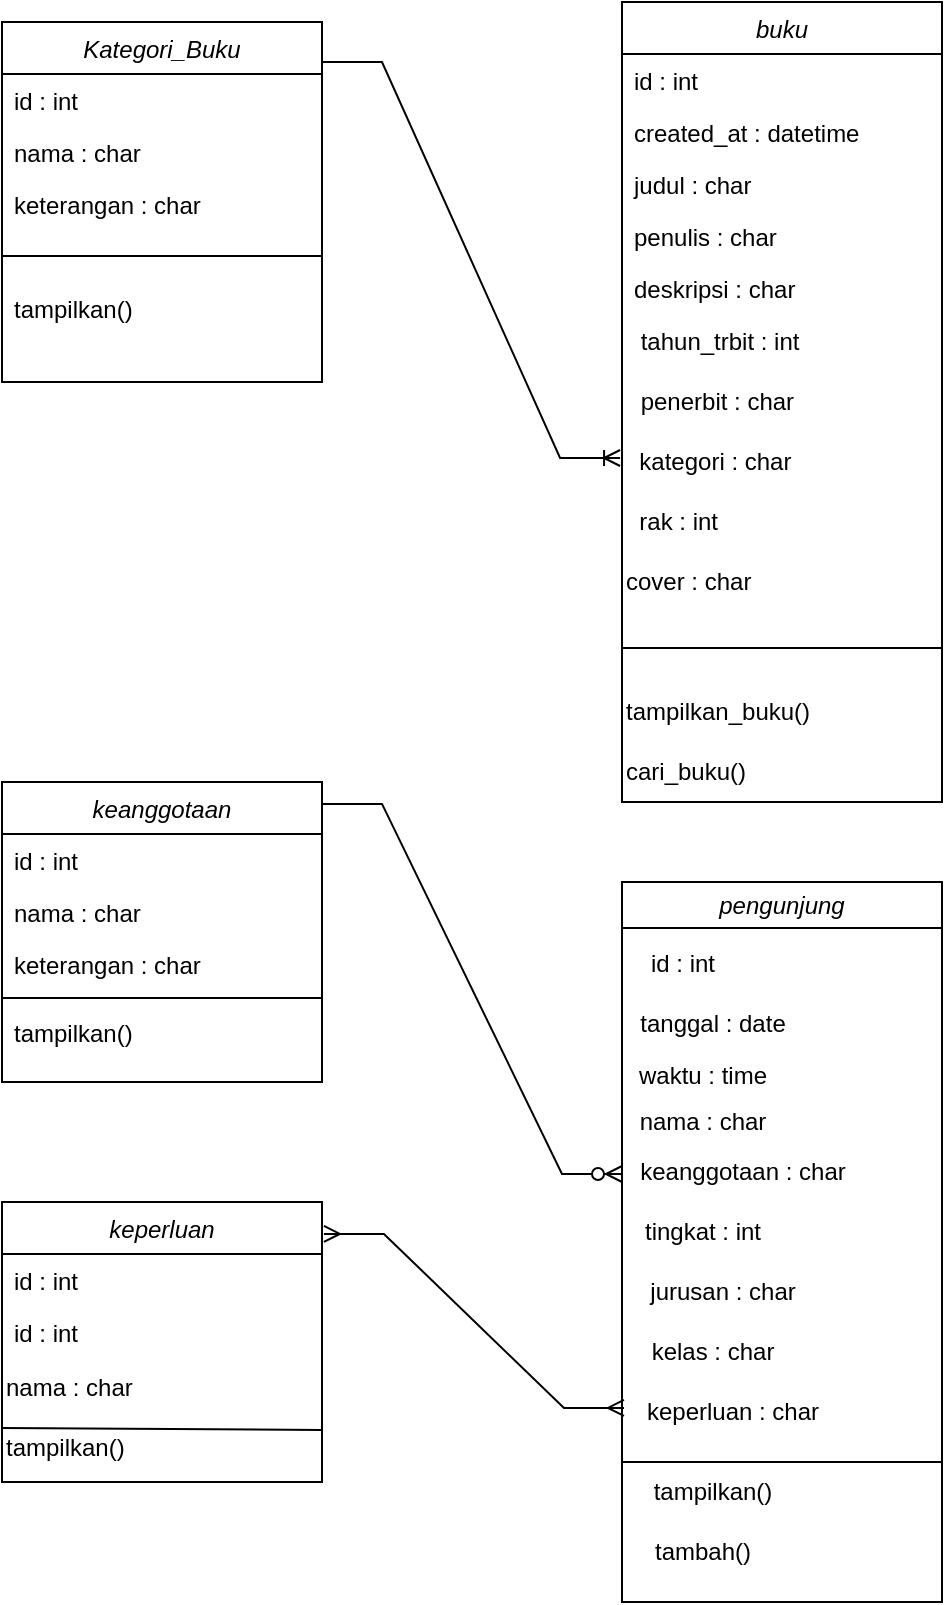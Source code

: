 <mxfile version="23.1.1" type="github">
  <diagram id="C5RBs43oDa-KdzZeNtuy" name="Page-1">
    <mxGraphModel dx="1434" dy="780" grid="1" gridSize="10" guides="1" tooltips="1" connect="1" arrows="1" fold="1" page="1" pageScale="1" pageWidth="827" pageHeight="1169" math="0" shadow="0">
      <root>
        <mxCell id="WIyWlLk6GJQsqaUBKTNV-0" />
        <mxCell id="WIyWlLk6GJQsqaUBKTNV-1" parent="WIyWlLk6GJQsqaUBKTNV-0" />
        <mxCell id="zkfFHV4jXpPFQw0GAbJ--0" value="Kategori_Buku" style="swimlane;fontStyle=2;align=center;verticalAlign=top;childLayout=stackLayout;horizontal=1;startSize=26;horizontalStack=0;resizeParent=1;resizeLast=0;collapsible=1;marginBottom=0;rounded=0;shadow=0;strokeWidth=1;" parent="WIyWlLk6GJQsqaUBKTNV-1" vertex="1">
          <mxGeometry x="200" y="90" width="160" height="180" as="geometry">
            <mxRectangle x="230" y="140" width="160" height="26" as="alternateBounds" />
          </mxGeometry>
        </mxCell>
        <mxCell id="zkfFHV4jXpPFQw0GAbJ--1" value="id : int" style="text;align=left;verticalAlign=top;spacingLeft=4;spacingRight=4;overflow=hidden;rotatable=0;points=[[0,0.5],[1,0.5]];portConstraint=eastwest;" parent="zkfFHV4jXpPFQw0GAbJ--0" vertex="1">
          <mxGeometry y="26" width="160" height="26" as="geometry" />
        </mxCell>
        <mxCell id="zkfFHV4jXpPFQw0GAbJ--2" value="nama : char" style="text;align=left;verticalAlign=top;spacingLeft=4;spacingRight=4;overflow=hidden;rotatable=0;points=[[0,0.5],[1,0.5]];portConstraint=eastwest;rounded=0;shadow=0;html=0;" parent="zkfFHV4jXpPFQw0GAbJ--0" vertex="1">
          <mxGeometry y="52" width="160" height="26" as="geometry" />
        </mxCell>
        <mxCell id="zkfFHV4jXpPFQw0GAbJ--3" value="keterangan : char" style="text;align=left;verticalAlign=top;spacingLeft=4;spacingRight=4;overflow=hidden;rotatable=0;points=[[0,0.5],[1,0.5]];portConstraint=eastwest;rounded=0;shadow=0;html=0;" parent="zkfFHV4jXpPFQw0GAbJ--0" vertex="1">
          <mxGeometry y="78" width="160" height="26" as="geometry" />
        </mxCell>
        <mxCell id="zkfFHV4jXpPFQw0GAbJ--4" value="" style="line;html=1;strokeWidth=1;align=left;verticalAlign=middle;spacingTop=-1;spacingLeft=3;spacingRight=3;rotatable=0;labelPosition=right;points=[];portConstraint=eastwest;" parent="zkfFHV4jXpPFQw0GAbJ--0" vertex="1">
          <mxGeometry y="104" width="160" height="26" as="geometry" />
        </mxCell>
        <mxCell id="zkfFHV4jXpPFQw0GAbJ--5" value="tampilkan()" style="text;align=left;verticalAlign=top;spacingLeft=4;spacingRight=4;overflow=hidden;rotatable=0;points=[[0,0.5],[1,0.5]];portConstraint=eastwest;" parent="zkfFHV4jXpPFQw0GAbJ--0" vertex="1">
          <mxGeometry y="130" width="160" height="48" as="geometry" />
        </mxCell>
        <mxCell id="zkfFHV4jXpPFQw0GAbJ--6" value="keanggotaan" style="swimlane;fontStyle=2;align=center;verticalAlign=top;childLayout=stackLayout;horizontal=1;startSize=26;horizontalStack=0;resizeParent=1;resizeLast=0;collapsible=1;marginBottom=0;rounded=0;shadow=0;strokeWidth=1;" parent="WIyWlLk6GJQsqaUBKTNV-1" vertex="1">
          <mxGeometry x="200" y="470" width="160" height="150" as="geometry">
            <mxRectangle x="120" y="280" width="160" height="26" as="alternateBounds" />
          </mxGeometry>
        </mxCell>
        <mxCell id="zkfFHV4jXpPFQw0GAbJ--7" value="id : int" style="text;align=left;verticalAlign=top;spacingLeft=4;spacingRight=4;overflow=hidden;rotatable=0;points=[[0,0.5],[1,0.5]];portConstraint=eastwest;" parent="zkfFHV4jXpPFQw0GAbJ--6" vertex="1">
          <mxGeometry y="26" width="160" height="26" as="geometry" />
        </mxCell>
        <mxCell id="zkfFHV4jXpPFQw0GAbJ--8" value="nama : char" style="text;align=left;verticalAlign=top;spacingLeft=4;spacingRight=4;overflow=hidden;rotatable=0;points=[[0,0.5],[1,0.5]];portConstraint=eastwest;rounded=0;shadow=0;html=0;" parent="zkfFHV4jXpPFQw0GAbJ--6" vertex="1">
          <mxGeometry y="52" width="160" height="26" as="geometry" />
        </mxCell>
        <mxCell id="zkfFHV4jXpPFQw0GAbJ--10" value="keterangan : char" style="text;align=left;verticalAlign=top;spacingLeft=4;spacingRight=4;overflow=hidden;rotatable=0;points=[[0,0.5],[1,0.5]];portConstraint=eastwest;fontStyle=0" parent="zkfFHV4jXpPFQw0GAbJ--6" vertex="1">
          <mxGeometry y="78" width="160" height="26" as="geometry" />
        </mxCell>
        <mxCell id="zkfFHV4jXpPFQw0GAbJ--9" value="" style="line;html=1;strokeWidth=1;align=left;verticalAlign=middle;spacingTop=-1;spacingLeft=3;spacingRight=3;rotatable=0;labelPosition=right;points=[];portConstraint=eastwest;" parent="zkfFHV4jXpPFQw0GAbJ--6" vertex="1">
          <mxGeometry y="104" width="160" height="8" as="geometry" />
        </mxCell>
        <mxCell id="zkfFHV4jXpPFQw0GAbJ--11" value="tampilkan()" style="text;align=left;verticalAlign=top;spacingLeft=4;spacingRight=4;overflow=hidden;rotatable=0;points=[[0,0.5],[1,0.5]];portConstraint=eastwest;" parent="zkfFHV4jXpPFQw0GAbJ--6" vertex="1">
          <mxGeometry y="112" width="160" height="26" as="geometry" />
        </mxCell>
        <mxCell id="zkfFHV4jXpPFQw0GAbJ--13" value="keperluan" style="swimlane;fontStyle=2;align=center;verticalAlign=top;childLayout=stackLayout;horizontal=1;startSize=26;horizontalStack=0;resizeParent=1;resizeLast=0;collapsible=1;marginBottom=0;rounded=0;shadow=0;strokeWidth=1;" parent="WIyWlLk6GJQsqaUBKTNV-1" vertex="1">
          <mxGeometry x="200" y="680" width="160" height="140" as="geometry">
            <mxRectangle x="340" y="380" width="170" height="26" as="alternateBounds" />
          </mxGeometry>
        </mxCell>
        <mxCell id="zkfFHV4jXpPFQw0GAbJ--14" value="id : int" style="text;align=left;verticalAlign=top;spacingLeft=4;spacingRight=4;overflow=hidden;rotatable=0;points=[[0,0.5],[1,0.5]];portConstraint=eastwest;" parent="zkfFHV4jXpPFQw0GAbJ--13" vertex="1">
          <mxGeometry y="26" width="160" height="26" as="geometry" />
        </mxCell>
        <mxCell id="Y80V59HYjiSScWybbp4S-34" value="id : int" style="text;align=left;verticalAlign=top;spacingLeft=4;spacingRight=4;overflow=hidden;rotatable=0;points=[[0,0.5],[1,0.5]];portConstraint=eastwest;" vertex="1" parent="zkfFHV4jXpPFQw0GAbJ--13">
          <mxGeometry y="52" width="160" height="26" as="geometry" />
        </mxCell>
        <mxCell id="Y80V59HYjiSScWybbp4S-10" value="nama : char" style="text;html=1;align=left;verticalAlign=middle;resizable=0;points=[];autosize=1;strokeColor=none;fillColor=none;" vertex="1" parent="zkfFHV4jXpPFQw0GAbJ--13">
          <mxGeometry y="78" width="160" height="30" as="geometry" />
        </mxCell>
        <mxCell id="Y80V59HYjiSScWybbp4S-11" value="" style="endArrow=none;html=1;rounded=0;entryX=0.988;entryY=1.2;entryDx=0;entryDy=0;entryPerimeter=0;exitX=-0.012;exitY=0.167;exitDx=0;exitDy=0;exitPerimeter=0;" edge="1" parent="zkfFHV4jXpPFQw0GAbJ--13">
          <mxGeometry width="50" height="50" relative="1" as="geometry">
            <mxPoint x="-7.283e-14" y="113.01" as="sourcePoint" />
            <mxPoint x="160.0" y="114" as="targetPoint" />
          </mxGeometry>
        </mxCell>
        <mxCell id="Y80V59HYjiSScWybbp4S-12" value="tampilkan()" style="text;html=1;align=left;verticalAlign=middle;resizable=0;points=[];autosize=1;strokeColor=none;fillColor=none;" vertex="1" parent="zkfFHV4jXpPFQw0GAbJ--13">
          <mxGeometry y="108" width="160" height="30" as="geometry" />
        </mxCell>
        <mxCell id="zkfFHV4jXpPFQw0GAbJ--17" value="buku" style="swimlane;fontStyle=2;align=center;verticalAlign=top;childLayout=stackLayout;horizontal=1;startSize=26;horizontalStack=0;resizeParent=1;resizeLast=0;collapsible=1;marginBottom=0;rounded=0;shadow=0;strokeWidth=1;" parent="WIyWlLk6GJQsqaUBKTNV-1" vertex="1">
          <mxGeometry x="510" y="80" width="160" height="400" as="geometry">
            <mxRectangle x="550" y="140" width="160" height="26" as="alternateBounds" />
          </mxGeometry>
        </mxCell>
        <mxCell id="zkfFHV4jXpPFQw0GAbJ--18" value="id : int" style="text;align=left;verticalAlign=top;spacingLeft=4;spacingRight=4;overflow=hidden;rotatable=0;points=[[0,0.5],[1,0.5]];portConstraint=eastwest;" parent="zkfFHV4jXpPFQw0GAbJ--17" vertex="1">
          <mxGeometry y="26" width="160" height="26" as="geometry" />
        </mxCell>
        <mxCell id="zkfFHV4jXpPFQw0GAbJ--19" value="created_at : datetime" style="text;align=left;verticalAlign=top;spacingLeft=4;spacingRight=4;overflow=hidden;rotatable=0;points=[[0,0.5],[1,0.5]];portConstraint=eastwest;rounded=0;shadow=0;html=0;" parent="zkfFHV4jXpPFQw0GAbJ--17" vertex="1">
          <mxGeometry y="52" width="160" height="26" as="geometry" />
        </mxCell>
        <mxCell id="zkfFHV4jXpPFQw0GAbJ--20" value="judul : char" style="text;align=left;verticalAlign=top;spacingLeft=4;spacingRight=4;overflow=hidden;rotatable=0;points=[[0,0.5],[1,0.5]];portConstraint=eastwest;rounded=0;shadow=0;html=0;" parent="zkfFHV4jXpPFQw0GAbJ--17" vertex="1">
          <mxGeometry y="78" width="160" height="26" as="geometry" />
        </mxCell>
        <mxCell id="zkfFHV4jXpPFQw0GAbJ--21" value="penulis : char" style="text;align=left;verticalAlign=top;spacingLeft=4;spacingRight=4;overflow=hidden;rotatable=0;points=[[0,0.5],[1,0.5]];portConstraint=eastwest;rounded=0;shadow=0;html=0;" parent="zkfFHV4jXpPFQw0GAbJ--17" vertex="1">
          <mxGeometry y="104" width="160" height="26" as="geometry" />
        </mxCell>
        <mxCell id="zkfFHV4jXpPFQw0GAbJ--22" value="deskripsi : char" style="text;align=left;verticalAlign=top;spacingLeft=4;spacingRight=4;overflow=hidden;rotatable=0;points=[[0,0.5],[1,0.5]];portConstraint=eastwest;rounded=0;shadow=0;html=0;" parent="zkfFHV4jXpPFQw0GAbJ--17" vertex="1">
          <mxGeometry y="130" width="160" height="26" as="geometry" />
        </mxCell>
        <mxCell id="Y80V59HYjiSScWybbp4S-1" value=" tahun_trbit : int" style="text;align=left;verticalAlign=top;resizable=0;points=[];autosize=1;strokeColor=none;fillColor=none;spacingLeft=4;" vertex="1" parent="zkfFHV4jXpPFQw0GAbJ--17">
          <mxGeometry y="156" width="160" height="30" as="geometry" />
        </mxCell>
        <mxCell id="Y80V59HYjiSScWybbp4S-2" value=" penerbit : char" style="text;align=left;verticalAlign=top;resizable=0;points=[];autosize=1;strokeColor=none;fillColor=none;spacingLeft=4;" vertex="1" parent="zkfFHV4jXpPFQw0GAbJ--17">
          <mxGeometry y="186" width="160" height="30" as="geometry" />
        </mxCell>
        <mxCell id="Y80V59HYjiSScWybbp4S-3" value="&amp;nbsp; kategori : char" style="text;html=1;align=left;verticalAlign=top;resizable=0;points=[];autosize=1;strokeColor=none;fillColor=none;" vertex="1" parent="zkfFHV4jXpPFQw0GAbJ--17">
          <mxGeometry y="216" width="160" height="30" as="geometry" />
        </mxCell>
        <mxCell id="Y80V59HYjiSScWybbp4S-4" value="&amp;nbsp; rak : int" style="text;html=1;align=left;verticalAlign=top;resizable=0;points=[];autosize=1;strokeColor=none;fillColor=none;" vertex="1" parent="zkfFHV4jXpPFQw0GAbJ--17">
          <mxGeometry y="246" width="160" height="30" as="geometry" />
        </mxCell>
        <mxCell id="Y80V59HYjiSScWybbp4S-33" value="cover : char" style="text;html=1;align=left;verticalAlign=top;resizable=0;points=[];autosize=1;strokeColor=none;fillColor=none;" vertex="1" parent="zkfFHV4jXpPFQw0GAbJ--17">
          <mxGeometry y="276" width="160" height="30" as="geometry" />
        </mxCell>
        <mxCell id="zkfFHV4jXpPFQw0GAbJ--23" value="" style="line;html=1;strokeWidth=1;align=left;verticalAlign=middle;spacingTop=-1;spacingLeft=3;spacingRight=3;rotatable=0;labelPosition=right;points=[];portConstraint=eastwest;" parent="zkfFHV4jXpPFQw0GAbJ--17" vertex="1">
          <mxGeometry y="306" width="160" height="34" as="geometry" />
        </mxCell>
        <mxCell id="Y80V59HYjiSScWybbp4S-5" value="&lt;div style=&quot;&quot;&gt;&lt;span style=&quot;background-color: initial;&quot;&gt;tampilkan_buku()&lt;/span&gt;&lt;/div&gt;" style="text;html=1;align=left;verticalAlign=middle;resizable=0;points=[];autosize=1;strokeColor=none;fillColor=none;" vertex="1" parent="zkfFHV4jXpPFQw0GAbJ--17">
          <mxGeometry y="340" width="160" height="30" as="geometry" />
        </mxCell>
        <mxCell id="Y80V59HYjiSScWybbp4S-6" value="cari_buku()" style="text;html=1;align=left;verticalAlign=middle;resizable=0;points=[];autosize=1;strokeColor=none;fillColor=none;" vertex="1" parent="zkfFHV4jXpPFQw0GAbJ--17">
          <mxGeometry y="370" width="160" height="30" as="geometry" />
        </mxCell>
        <mxCell id="Y80V59HYjiSScWybbp4S-13" value="&lt;span style=&quot;font-weight: normal;&quot;&gt;&lt;i&gt;pengunjung&lt;/i&gt;&lt;/span&gt;" style="swimlane;whiteSpace=wrap;html=1;" vertex="1" parent="WIyWlLk6GJQsqaUBKTNV-1">
          <mxGeometry x="510" y="520" width="160" height="360" as="geometry" />
        </mxCell>
        <mxCell id="Y80V59HYjiSScWybbp4S-15" value="id : int" style="text;html=1;align=center;verticalAlign=middle;resizable=0;points=[];autosize=1;strokeColor=none;fillColor=none;" vertex="1" parent="Y80V59HYjiSScWybbp4S-13">
          <mxGeometry y="26" width="60" height="30" as="geometry" />
        </mxCell>
        <mxCell id="Y80V59HYjiSScWybbp4S-16" value="tanggal : date" style="text;html=1;align=center;verticalAlign=middle;resizable=0;points=[];autosize=1;strokeColor=none;fillColor=none;" vertex="1" parent="Y80V59HYjiSScWybbp4S-13">
          <mxGeometry x="-5" y="56" width="100" height="30" as="geometry" />
        </mxCell>
        <mxCell id="Y80V59HYjiSScWybbp4S-17" value="waktu : time" style="text;html=1;align=center;verticalAlign=middle;resizable=0;points=[];autosize=1;strokeColor=none;fillColor=none;" vertex="1" parent="Y80V59HYjiSScWybbp4S-13">
          <mxGeometry x="-5" y="82" width="90" height="30" as="geometry" />
        </mxCell>
        <mxCell id="Y80V59HYjiSScWybbp4S-18" value="nama : char" style="text;html=1;align=center;verticalAlign=middle;resizable=0;points=[];autosize=1;strokeColor=none;fillColor=none;" vertex="1" parent="Y80V59HYjiSScWybbp4S-13">
          <mxGeometry x="-5" y="105" width="90" height="30" as="geometry" />
        </mxCell>
        <mxCell id="Y80V59HYjiSScWybbp4S-19" value="keanggotaan : char" style="text;html=1;align=center;verticalAlign=middle;resizable=0;points=[];autosize=1;strokeColor=none;fillColor=none;" vertex="1" parent="Y80V59HYjiSScWybbp4S-13">
          <mxGeometry x="-5" y="130" width="130" height="30" as="geometry" />
        </mxCell>
        <mxCell id="Y80V59HYjiSScWybbp4S-20" value="tingkat : int" style="text;html=1;align=center;verticalAlign=middle;resizable=0;points=[];autosize=1;strokeColor=none;fillColor=none;" vertex="1" parent="Y80V59HYjiSScWybbp4S-13">
          <mxGeometry y="160" width="80" height="30" as="geometry" />
        </mxCell>
        <mxCell id="Y80V59HYjiSScWybbp4S-22" value="jurusan : char" style="text;html=1;align=center;verticalAlign=middle;resizable=0;points=[];autosize=1;strokeColor=none;fillColor=none;" vertex="1" parent="Y80V59HYjiSScWybbp4S-13">
          <mxGeometry y="190" width="100" height="30" as="geometry" />
        </mxCell>
        <mxCell id="Y80V59HYjiSScWybbp4S-23" value="kelas : char" style="text;html=1;align=center;verticalAlign=middle;resizable=0;points=[];autosize=1;strokeColor=none;fillColor=none;" vertex="1" parent="Y80V59HYjiSScWybbp4S-13">
          <mxGeometry x="5" y="220" width="80" height="30" as="geometry" />
        </mxCell>
        <mxCell id="Y80V59HYjiSScWybbp4S-24" value="keperluan : char" style="text;html=1;align=center;verticalAlign=middle;resizable=0;points=[];autosize=1;strokeColor=none;fillColor=none;" vertex="1" parent="Y80V59HYjiSScWybbp4S-13">
          <mxGeometry y="250" width="110" height="30" as="geometry" />
        </mxCell>
        <mxCell id="Y80V59HYjiSScWybbp4S-26" value="tampilkan()" style="text;html=1;align=center;verticalAlign=middle;resizable=0;points=[];autosize=1;strokeColor=none;fillColor=none;" vertex="1" parent="Y80V59HYjiSScWybbp4S-13">
          <mxGeometry x="5" y="290" width="80" height="30" as="geometry" />
        </mxCell>
        <mxCell id="Y80V59HYjiSScWybbp4S-27" value="tambah()" style="text;html=1;align=center;verticalAlign=middle;resizable=0;points=[];autosize=1;strokeColor=none;fillColor=none;" vertex="1" parent="Y80V59HYjiSScWybbp4S-13">
          <mxGeometry x="5" y="320" width="70" height="30" as="geometry" />
        </mxCell>
        <mxCell id="Y80V59HYjiSScWybbp4S-25" value="" style="endArrow=none;html=1;rounded=0;" edge="1" parent="WIyWlLk6GJQsqaUBKTNV-1">
          <mxGeometry width="50" height="50" relative="1" as="geometry">
            <mxPoint x="510" y="810" as="sourcePoint" />
            <mxPoint x="670" y="810" as="targetPoint" />
          </mxGeometry>
        </mxCell>
        <mxCell id="Y80V59HYjiSScWybbp4S-29" value="" style="edgeStyle=entityRelationEdgeStyle;fontSize=12;html=1;endArrow=ERoneToMany;rounded=0;entryX=-0.006;entryY=0.4;entryDx=0;entryDy=0;entryPerimeter=0;exitX=1;exitY=-0.231;exitDx=0;exitDy=0;exitPerimeter=0;" edge="1" parent="WIyWlLk6GJQsqaUBKTNV-1" source="zkfFHV4jXpPFQw0GAbJ--1" target="Y80V59HYjiSScWybbp4S-3">
          <mxGeometry width="100" height="100" relative="1" as="geometry">
            <mxPoint x="359" y="169" as="sourcePoint" />
            <mxPoint x="400" y="340" as="targetPoint" />
            <Array as="points">
              <mxPoint x="506" y="240" />
              <mxPoint x="510" y="310" />
              <mxPoint x="510" y="270" />
              <mxPoint x="500" y="300" />
            </Array>
          </mxGeometry>
        </mxCell>
        <mxCell id="Y80V59HYjiSScWybbp4S-30" value="" style="edgeStyle=entityRelationEdgeStyle;fontSize=12;html=1;endArrow=ERzeroToMany;endFill=1;rounded=0;exitX=1;exitY=0.073;exitDx=0;exitDy=0;exitPerimeter=0;" edge="1" parent="WIyWlLk6GJQsqaUBKTNV-1" source="zkfFHV4jXpPFQw0GAbJ--6">
          <mxGeometry width="100" height="100" relative="1" as="geometry">
            <mxPoint x="290" y="560" as="sourcePoint" />
            <mxPoint x="510" y="666" as="targetPoint" />
            <Array as="points">
              <mxPoint x="280" y="560" />
            </Array>
          </mxGeometry>
        </mxCell>
        <mxCell id="Y80V59HYjiSScWybbp4S-31" value="" style="edgeStyle=entityRelationEdgeStyle;fontSize=12;html=1;endArrow=ERmany;startArrow=ERmany;rounded=0;entryX=0.009;entryY=0.433;entryDx=0;entryDy=0;entryPerimeter=0;exitX=1.006;exitY=0.114;exitDx=0;exitDy=0;exitPerimeter=0;" edge="1" parent="WIyWlLk6GJQsqaUBKTNV-1" source="zkfFHV4jXpPFQw0GAbJ--13" target="Y80V59HYjiSScWybbp4S-24">
          <mxGeometry width="100" height="100" relative="1" as="geometry">
            <mxPoint x="280" y="696" as="sourcePoint" />
            <mxPoint x="400" y="540" as="targetPoint" />
            <Array as="points">
              <mxPoint x="290" y="700" />
              <mxPoint x="290" y="770" />
              <mxPoint x="280" y="770" />
              <mxPoint x="400" y="640" />
            </Array>
          </mxGeometry>
        </mxCell>
      </root>
    </mxGraphModel>
  </diagram>
</mxfile>
